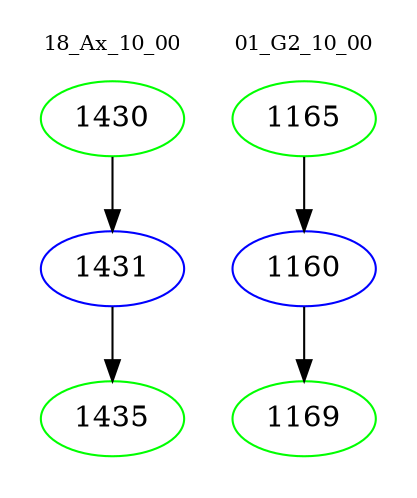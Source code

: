 digraph{
subgraph cluster_0 {
color = white
label = "18_Ax_10_00";
fontsize=10;
T0_1430 [label="1430", color="green"]
T0_1430 -> T0_1431 [color="black"]
T0_1431 [label="1431", color="blue"]
T0_1431 -> T0_1435 [color="black"]
T0_1435 [label="1435", color="green"]
}
subgraph cluster_1 {
color = white
label = "01_G2_10_00";
fontsize=10;
T1_1165 [label="1165", color="green"]
T1_1165 -> T1_1160 [color="black"]
T1_1160 [label="1160", color="blue"]
T1_1160 -> T1_1169 [color="black"]
T1_1169 [label="1169", color="green"]
}
}
